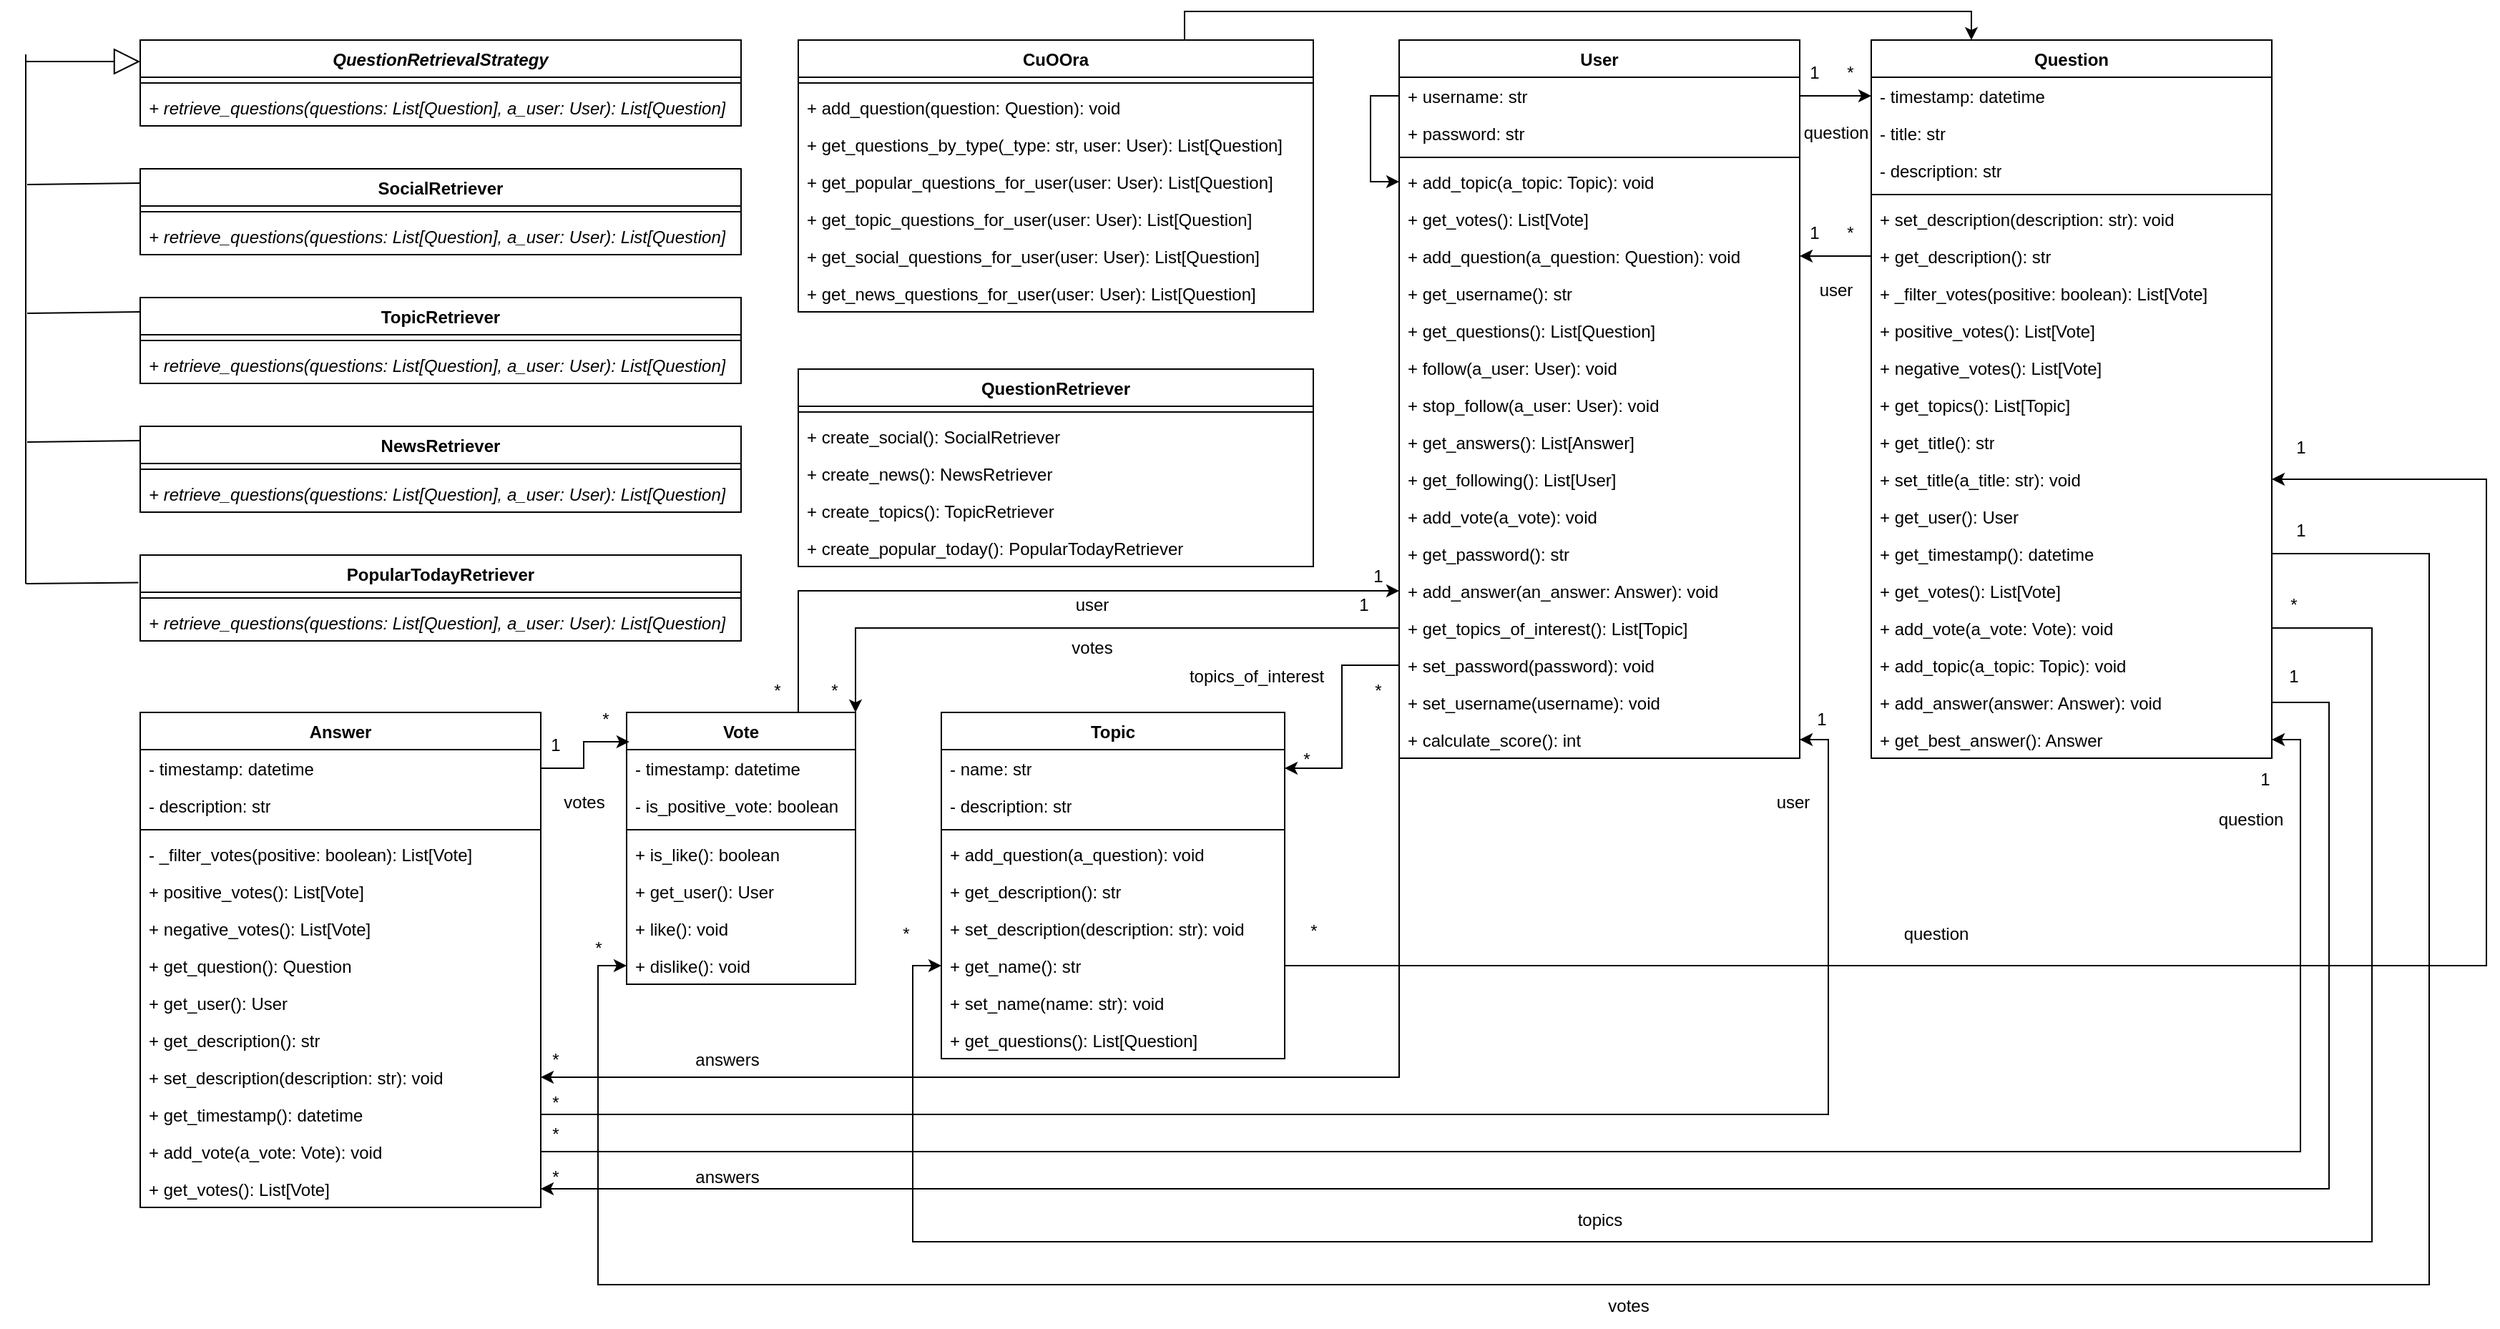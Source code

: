 <mxfile version="26.1.3">
  <diagram id="C5RBs43oDa-KdzZeNtuy" name="Page-1">
    <mxGraphModel dx="1463" dy="606" grid="1" gridSize="10" guides="1" tooltips="1" connect="1" arrows="1" fold="1" page="1" pageScale="1" pageWidth="827" pageHeight="1169" math="0" shadow="0">
      <root>
        <mxCell id="WIyWlLk6GJQsqaUBKTNV-0" />
        <mxCell id="WIyWlLk6GJQsqaUBKTNV-1" parent="WIyWlLk6GJQsqaUBKTNV-0" />
        <mxCell id="xFbKde7VfyN_ojjTYTvC-128" style="edgeStyle=orthogonalEdgeStyle;rounded=0;orthogonalLoop=1;jettySize=auto;html=1;exitX=0.75;exitY=0;exitDx=0;exitDy=0;entryX=0.25;entryY=0;entryDx=0;entryDy=0;" parent="WIyWlLk6GJQsqaUBKTNV-1" source="xFbKde7VfyN_ojjTYTvC-0" target="xFbKde7VfyN_ojjTYTvC-89" edge="1">
          <mxGeometry relative="1" as="geometry" />
        </mxCell>
        <mxCell id="xFbKde7VfyN_ojjTYTvC-0" value="CuOOra" style="swimlane;fontStyle=1;align=center;verticalAlign=top;childLayout=stackLayout;horizontal=1;startSize=26;horizontalStack=0;resizeParent=1;resizeParentMax=0;resizeLast=0;collapsible=1;marginBottom=0;whiteSpace=wrap;html=1;" parent="WIyWlLk6GJQsqaUBKTNV-1" vertex="1">
          <mxGeometry x="580" y="240" width="360" height="190" as="geometry" />
        </mxCell>
        <mxCell id="xFbKde7VfyN_ojjTYTvC-2" value="" style="line;strokeWidth=1;fillColor=none;align=left;verticalAlign=middle;spacingTop=-1;spacingLeft=3;spacingRight=3;rotatable=0;labelPosition=right;points=[];portConstraint=eastwest;strokeColor=inherit;" parent="xFbKde7VfyN_ojjTYTvC-0" vertex="1">
          <mxGeometry y="26" width="360" height="8" as="geometry" />
        </mxCell>
        <mxCell id="xFbKde7VfyN_ojjTYTvC-3" value="+ add_question(question: Question): void" style="text;strokeColor=none;fillColor=none;align=left;verticalAlign=top;spacingLeft=4;spacingRight=4;overflow=hidden;rotatable=0;points=[[0,0.5],[1,0.5]];portConstraint=eastwest;whiteSpace=wrap;html=1;" parent="xFbKde7VfyN_ojjTYTvC-0" vertex="1">
          <mxGeometry y="34" width="360" height="26" as="geometry" />
        </mxCell>
        <mxCell id="xFbKde7VfyN_ojjTYTvC-6" value="+ get_questions_by_type(_type: str, user: User): List[Question]&lt;span style=&quot;color: rgba(0, 0, 0, 0); font-family: monospace; font-size: 0px; text-wrap-mode: nowrap;&quot;&gt;%dd3CmxGraphModel%3E%3Croot%3E%3CmxCell%20id%3D%220%22%2F%3E%3CmxCell%20id%3D%221%22%20parent%3D%220%22%2F%3E%3CmxCell%20id%3D%222%22%20value%3D%22%2B%20add_question(question)%3A%20void%22%20style%3D%22text%3BstrokeColor%3Dnone%3BfillColor%3Dnone%3Balign%3Dleft%3BverticalAlign%3Dtop%3BspacingLeft%3D4%3BspacingRight%3D4%3Boverflow%3Dhidden%3Brotatable%3D0%3Bpoints%3D%5B%5B0%2C0.5%5D%2C%5B1%2C0.5%5D%5D%3BportConstraint%3Deastwest%3BwhiteSpace%3Dwrap%3Bhtml%3D1%3B%22%20vertex%3D%221%22%20parent%3D%221%22%3E%3CmxGeometry%20x%3D%22480%22%20y%3D%22744%22%20width%3D%22190%22%20height%3D%2226%22%20as%3D%22geometry%22%2F%3E%3C%2FmxCell%3E%3C%2Froot%3E%3C%2FmxGraphModel%3E&lt;/span&gt;" style="text;strokeColor=none;fillColor=none;align=left;verticalAlign=top;spacingLeft=4;spacingRight=4;overflow=hidden;rotatable=0;points=[[0,0.5],[1,0.5]];portConstraint=eastwest;whiteSpace=wrap;html=1;" parent="xFbKde7VfyN_ojjTYTvC-0" vertex="1">
          <mxGeometry y="60" width="360" height="26" as="geometry" />
        </mxCell>
        <mxCell id="xFbKde7VfyN_ojjTYTvC-14" value="+&amp;nbsp;get_popular_questions_for_user(user: User): List[Question]" style="text;strokeColor=none;fillColor=none;align=left;verticalAlign=top;spacingLeft=4;spacingRight=4;overflow=hidden;rotatable=0;points=[[0,0.5],[1,0.5]];portConstraint=eastwest;whiteSpace=wrap;html=1;" parent="xFbKde7VfyN_ojjTYTvC-0" vertex="1">
          <mxGeometry y="86" width="360" height="26" as="geometry" />
        </mxCell>
        <mxCell id="xFbKde7VfyN_ojjTYTvC-13" value="+&amp;nbsp;get_topic_questions_for_user(user: User): List[Question]" style="text;strokeColor=none;fillColor=none;align=left;verticalAlign=top;spacingLeft=4;spacingRight=4;overflow=hidden;rotatable=0;points=[[0,0.5],[1,0.5]];portConstraint=eastwest;whiteSpace=wrap;html=1;" parent="xFbKde7VfyN_ojjTYTvC-0" vertex="1">
          <mxGeometry y="112" width="360" height="26" as="geometry" />
        </mxCell>
        <mxCell id="xFbKde7VfyN_ojjTYTvC-15" value="+&amp;nbsp;get_social_questions_for_user(user: User): List[Question]" style="text;strokeColor=none;fillColor=none;align=left;verticalAlign=top;spacingLeft=4;spacingRight=4;overflow=hidden;rotatable=0;points=[[0,0.5],[1,0.5]];portConstraint=eastwest;whiteSpace=wrap;html=1;" parent="xFbKde7VfyN_ojjTYTvC-0" vertex="1">
          <mxGeometry y="138" width="360" height="26" as="geometry" />
        </mxCell>
        <mxCell id="xFbKde7VfyN_ojjTYTvC-16" value="+&amp;nbsp;get_news_questions_for_user(user: User): List[Question]" style="text;strokeColor=none;fillColor=none;align=left;verticalAlign=top;spacingLeft=4;spacingRight=4;overflow=hidden;rotatable=0;points=[[0,0.5],[1,0.5]];portConstraint=eastwest;whiteSpace=wrap;html=1;" parent="xFbKde7VfyN_ojjTYTvC-0" vertex="1">
          <mxGeometry y="164" width="360" height="26" as="geometry" />
        </mxCell>
        <mxCell id="xFbKde7VfyN_ojjTYTvC-7" value="&lt;i&gt;QuestionRetrievalStrategy&lt;/i&gt;" style="swimlane;fontStyle=1;align=center;verticalAlign=top;childLayout=stackLayout;horizontal=1;startSize=26;horizontalStack=0;resizeParent=1;resizeParentMax=0;resizeLast=0;collapsible=1;marginBottom=0;whiteSpace=wrap;html=1;" parent="WIyWlLk6GJQsqaUBKTNV-1" vertex="1">
          <mxGeometry x="120" y="240" width="420" height="60" as="geometry" />
        </mxCell>
        <mxCell id="xFbKde7VfyN_ojjTYTvC-9" value="" style="line;strokeWidth=1;fillColor=none;align=left;verticalAlign=middle;spacingTop=-1;spacingLeft=3;spacingRight=3;rotatable=0;labelPosition=right;points=[];portConstraint=eastwest;strokeColor=inherit;" parent="xFbKde7VfyN_ojjTYTvC-7" vertex="1">
          <mxGeometry y="26" width="420" height="8" as="geometry" />
        </mxCell>
        <mxCell id="xFbKde7VfyN_ojjTYTvC-10" value="&lt;i&gt;+&amp;nbsp;retrieve_questions(questions: List[Question], a_user: User): List[Question]&lt;/i&gt;" style="text;strokeColor=none;fillColor=none;align=left;verticalAlign=top;spacingLeft=4;spacingRight=4;overflow=hidden;rotatable=0;points=[[0,0.5],[1,0.5]];portConstraint=eastwest;whiteSpace=wrap;html=1;" parent="xFbKde7VfyN_ojjTYTvC-7" vertex="1">
          <mxGeometry y="34" width="420" height="26" as="geometry" />
        </mxCell>
        <mxCell id="xFbKde7VfyN_ojjTYTvC-18" value="SocialRetriever" style="swimlane;fontStyle=1;align=center;verticalAlign=top;childLayout=stackLayout;horizontal=1;startSize=26;horizontalStack=0;resizeParent=1;resizeParentMax=0;resizeLast=0;collapsible=1;marginBottom=0;whiteSpace=wrap;html=1;" parent="WIyWlLk6GJQsqaUBKTNV-1" vertex="1">
          <mxGeometry x="120" y="330" width="420" height="60" as="geometry" />
        </mxCell>
        <mxCell id="xFbKde7VfyN_ojjTYTvC-20" value="" style="line;strokeWidth=1;fillColor=none;align=left;verticalAlign=middle;spacingTop=-1;spacingLeft=3;spacingRight=3;rotatable=0;labelPosition=right;points=[];portConstraint=eastwest;strokeColor=inherit;" parent="xFbKde7VfyN_ojjTYTvC-18" vertex="1">
          <mxGeometry y="26" width="420" height="8" as="geometry" />
        </mxCell>
        <mxCell id="xFbKde7VfyN_ojjTYTvC-21" value="&lt;i&gt;+&amp;nbsp;retrieve_questions(questions: List[Question], a_user: User): List[Question]&lt;/i&gt;" style="text;strokeColor=none;fillColor=none;align=left;verticalAlign=top;spacingLeft=4;spacingRight=4;overflow=hidden;rotatable=0;points=[[0,0.5],[1,0.5]];portConstraint=eastwest;whiteSpace=wrap;html=1;" parent="xFbKde7VfyN_ojjTYTvC-18" vertex="1">
          <mxGeometry y="34" width="420" height="26" as="geometry" />
        </mxCell>
        <mxCell id="xFbKde7VfyN_ojjTYTvC-22" value="TopicRetriever" style="swimlane;fontStyle=1;align=center;verticalAlign=top;childLayout=stackLayout;horizontal=1;startSize=26;horizontalStack=0;resizeParent=1;resizeParentMax=0;resizeLast=0;collapsible=1;marginBottom=0;whiteSpace=wrap;html=1;" parent="WIyWlLk6GJQsqaUBKTNV-1" vertex="1">
          <mxGeometry x="120" y="420" width="420" height="60" as="geometry" />
        </mxCell>
        <mxCell id="xFbKde7VfyN_ojjTYTvC-24" value="" style="line;strokeWidth=1;fillColor=none;align=left;verticalAlign=middle;spacingTop=-1;spacingLeft=3;spacingRight=3;rotatable=0;labelPosition=right;points=[];portConstraint=eastwest;strokeColor=inherit;" parent="xFbKde7VfyN_ojjTYTvC-22" vertex="1">
          <mxGeometry y="26" width="420" height="8" as="geometry" />
        </mxCell>
        <mxCell id="xFbKde7VfyN_ojjTYTvC-25" value="&lt;i&gt;+&amp;nbsp;retrieve_questions(questions: List[Question], a_user: User): List[Question]&lt;/i&gt;" style="text;strokeColor=none;fillColor=none;align=left;verticalAlign=top;spacingLeft=4;spacingRight=4;overflow=hidden;rotatable=0;points=[[0,0.5],[1,0.5]];portConstraint=eastwest;whiteSpace=wrap;html=1;" parent="xFbKde7VfyN_ojjTYTvC-22" vertex="1">
          <mxGeometry y="34" width="420" height="26" as="geometry" />
        </mxCell>
        <mxCell id="xFbKde7VfyN_ojjTYTvC-26" value="NewsRetriever" style="swimlane;fontStyle=1;align=center;verticalAlign=top;childLayout=stackLayout;horizontal=1;startSize=26;horizontalStack=0;resizeParent=1;resizeParentMax=0;resizeLast=0;collapsible=1;marginBottom=0;whiteSpace=wrap;html=1;" parent="WIyWlLk6GJQsqaUBKTNV-1" vertex="1">
          <mxGeometry x="120" y="510" width="420" height="60" as="geometry" />
        </mxCell>
        <mxCell id="xFbKde7VfyN_ojjTYTvC-28" value="" style="line;strokeWidth=1;fillColor=none;align=left;verticalAlign=middle;spacingTop=-1;spacingLeft=3;spacingRight=3;rotatable=0;labelPosition=right;points=[];portConstraint=eastwest;strokeColor=inherit;" parent="xFbKde7VfyN_ojjTYTvC-26" vertex="1">
          <mxGeometry y="26" width="420" height="8" as="geometry" />
        </mxCell>
        <mxCell id="xFbKde7VfyN_ojjTYTvC-29" value="&lt;i&gt;+&amp;nbsp;retrieve_questions(questions: List[Question], a_user: User): List[Question]&lt;/i&gt;" style="text;strokeColor=none;fillColor=none;align=left;verticalAlign=top;spacingLeft=4;spacingRight=4;overflow=hidden;rotatable=0;points=[[0,0.5],[1,0.5]];portConstraint=eastwest;whiteSpace=wrap;html=1;" parent="xFbKde7VfyN_ojjTYTvC-26" vertex="1">
          <mxGeometry y="34" width="420" height="26" as="geometry" />
        </mxCell>
        <mxCell id="xFbKde7VfyN_ojjTYTvC-30" value="PopularTodayRetriever" style="swimlane;fontStyle=1;align=center;verticalAlign=top;childLayout=stackLayout;horizontal=1;startSize=26;horizontalStack=0;resizeParent=1;resizeParentMax=0;resizeLast=0;collapsible=1;marginBottom=0;whiteSpace=wrap;html=1;" parent="WIyWlLk6GJQsqaUBKTNV-1" vertex="1">
          <mxGeometry x="120" y="600" width="420" height="60" as="geometry" />
        </mxCell>
        <mxCell id="xFbKde7VfyN_ojjTYTvC-31" value="" style="line;strokeWidth=1;fillColor=none;align=left;verticalAlign=middle;spacingTop=-1;spacingLeft=3;spacingRight=3;rotatable=0;labelPosition=right;points=[];portConstraint=eastwest;strokeColor=inherit;" parent="xFbKde7VfyN_ojjTYTvC-30" vertex="1">
          <mxGeometry y="26" width="420" height="8" as="geometry" />
        </mxCell>
        <mxCell id="xFbKde7VfyN_ojjTYTvC-32" value="&lt;i&gt;+&amp;nbsp;retrieve_questions(questions: List[Question], a_user: User): List[Question]&lt;/i&gt;" style="text;strokeColor=none;fillColor=none;align=left;verticalAlign=top;spacingLeft=4;spacingRight=4;overflow=hidden;rotatable=0;points=[[0,0.5],[1,0.5]];portConstraint=eastwest;whiteSpace=wrap;html=1;" parent="xFbKde7VfyN_ojjTYTvC-30" vertex="1">
          <mxGeometry y="34" width="420" height="26" as="geometry" />
        </mxCell>
        <mxCell id="xFbKde7VfyN_ojjTYTvC-33" value="QuestionRetriever" style="swimlane;fontStyle=1;align=center;verticalAlign=top;childLayout=stackLayout;horizontal=1;startSize=26;horizontalStack=0;resizeParent=1;resizeParentMax=0;resizeLast=0;collapsible=1;marginBottom=0;whiteSpace=wrap;html=1;" parent="WIyWlLk6GJQsqaUBKTNV-1" vertex="1">
          <mxGeometry x="580" y="470" width="360" height="138" as="geometry" />
        </mxCell>
        <mxCell id="xFbKde7VfyN_ojjTYTvC-35" value="" style="line;strokeWidth=1;fillColor=none;align=left;verticalAlign=middle;spacingTop=-1;spacingLeft=3;spacingRight=3;rotatable=0;labelPosition=right;points=[];portConstraint=eastwest;strokeColor=inherit;" parent="xFbKde7VfyN_ojjTYTvC-33" vertex="1">
          <mxGeometry y="26" width="360" height="8" as="geometry" />
        </mxCell>
        <mxCell id="xFbKde7VfyN_ojjTYTvC-36" value="+ create_social(): SocialRetriever" style="text;strokeColor=none;fillColor=none;align=left;verticalAlign=top;spacingLeft=4;spacingRight=4;overflow=hidden;rotatable=0;points=[[0,0.5],[1,0.5]];portConstraint=eastwest;whiteSpace=wrap;html=1;" parent="xFbKde7VfyN_ojjTYTvC-33" vertex="1">
          <mxGeometry y="34" width="360" height="26" as="geometry" />
        </mxCell>
        <mxCell id="xFbKde7VfyN_ojjTYTvC-37" value="+ create_news(): NewsRetriever" style="text;strokeColor=none;fillColor=none;align=left;verticalAlign=top;spacingLeft=4;spacingRight=4;overflow=hidden;rotatable=0;points=[[0,0.5],[1,0.5]];portConstraint=eastwest;whiteSpace=wrap;html=1;" parent="xFbKde7VfyN_ojjTYTvC-33" vertex="1">
          <mxGeometry y="60" width="360" height="26" as="geometry" />
        </mxCell>
        <mxCell id="xFbKde7VfyN_ojjTYTvC-38" value="+ create_topics(): TopicRetriever" style="text;strokeColor=none;fillColor=none;align=left;verticalAlign=top;spacingLeft=4;spacingRight=4;overflow=hidden;rotatable=0;points=[[0,0.5],[1,0.5]];portConstraint=eastwest;whiteSpace=wrap;html=1;" parent="xFbKde7VfyN_ojjTYTvC-33" vertex="1">
          <mxGeometry y="86" width="360" height="26" as="geometry" />
        </mxCell>
        <mxCell id="xFbKde7VfyN_ojjTYTvC-39" value="+ create_popular_today(): PopularTodayRetriever" style="text;strokeColor=none;fillColor=none;align=left;verticalAlign=top;spacingLeft=4;spacingRight=4;overflow=hidden;rotatable=0;points=[[0,0.5],[1,0.5]];portConstraint=eastwest;whiteSpace=wrap;html=1;" parent="xFbKde7VfyN_ojjTYTvC-33" vertex="1">
          <mxGeometry y="112" width="360" height="26" as="geometry" />
        </mxCell>
        <mxCell id="xFbKde7VfyN_ojjTYTvC-40" value="Answer" style="swimlane;fontStyle=1;align=center;verticalAlign=top;childLayout=stackLayout;horizontal=1;startSize=26;horizontalStack=0;resizeParent=1;resizeParentMax=0;resizeLast=0;collapsible=1;marginBottom=0;whiteSpace=wrap;html=1;" parent="WIyWlLk6GJQsqaUBKTNV-1" vertex="1">
          <mxGeometry x="120" y="710" width="280" height="346" as="geometry" />
        </mxCell>
        <mxCell id="xFbKde7VfyN_ojjTYTvC-41" value="- timestamp: datetime" style="text;strokeColor=none;fillColor=none;align=left;verticalAlign=top;spacingLeft=4;spacingRight=4;overflow=hidden;rotatable=0;points=[[0,0.5],[1,0.5]];portConstraint=eastwest;whiteSpace=wrap;html=1;" parent="xFbKde7VfyN_ojjTYTvC-40" vertex="1">
          <mxGeometry y="26" width="280" height="26" as="geometry" />
        </mxCell>
        <mxCell id="xFbKde7VfyN_ojjTYTvC-44" value="- description: str" style="text;strokeColor=none;fillColor=none;align=left;verticalAlign=top;spacingLeft=4;spacingRight=4;overflow=hidden;rotatable=0;points=[[0,0.5],[1,0.5]];portConstraint=eastwest;whiteSpace=wrap;html=1;" parent="xFbKde7VfyN_ojjTYTvC-40" vertex="1">
          <mxGeometry y="52" width="280" height="26" as="geometry" />
        </mxCell>
        <mxCell id="xFbKde7VfyN_ojjTYTvC-42" value="" style="line;strokeWidth=1;fillColor=none;align=left;verticalAlign=middle;spacingTop=-1;spacingLeft=3;spacingRight=3;rotatable=0;labelPosition=right;points=[];portConstraint=eastwest;strokeColor=inherit;" parent="xFbKde7VfyN_ojjTYTvC-40" vertex="1">
          <mxGeometry y="78" width="280" height="8" as="geometry" />
        </mxCell>
        <mxCell id="xFbKde7VfyN_ojjTYTvC-43" value="- _filter_votes(positive: boolean): List[Vote]" style="text;strokeColor=none;fillColor=none;align=left;verticalAlign=top;spacingLeft=4;spacingRight=4;overflow=hidden;rotatable=0;points=[[0,0.5],[1,0.5]];portConstraint=eastwest;whiteSpace=wrap;html=1;" parent="xFbKde7VfyN_ojjTYTvC-40" vertex="1">
          <mxGeometry y="86" width="280" height="26" as="geometry" />
        </mxCell>
        <mxCell id="xFbKde7VfyN_ojjTYTvC-45" value="+&amp;nbsp;positive_votes(): List[Vote]" style="text;strokeColor=none;fillColor=none;align=left;verticalAlign=top;spacingLeft=4;spacingRight=4;overflow=hidden;rotatable=0;points=[[0,0.5],[1,0.5]];portConstraint=eastwest;whiteSpace=wrap;html=1;" parent="xFbKde7VfyN_ojjTYTvC-40" vertex="1">
          <mxGeometry y="112" width="280" height="26" as="geometry" />
        </mxCell>
        <mxCell id="xFbKde7VfyN_ojjTYTvC-46" value="+ negative_votes(): List[Vote]" style="text;strokeColor=none;fillColor=none;align=left;verticalAlign=top;spacingLeft=4;spacingRight=4;overflow=hidden;rotatable=0;points=[[0,0.5],[1,0.5]];portConstraint=eastwest;whiteSpace=wrap;html=1;" parent="xFbKde7VfyN_ojjTYTvC-40" vertex="1">
          <mxGeometry y="138" width="280" height="26" as="geometry" />
        </mxCell>
        <mxCell id="xFbKde7VfyN_ojjTYTvC-47" value="+ get_question(): Question" style="text;strokeColor=none;fillColor=none;align=left;verticalAlign=top;spacingLeft=4;spacingRight=4;overflow=hidden;rotatable=0;points=[[0,0.5],[1,0.5]];portConstraint=eastwest;whiteSpace=wrap;html=1;" parent="xFbKde7VfyN_ojjTYTvC-40" vertex="1">
          <mxGeometry y="164" width="280" height="26" as="geometry" />
        </mxCell>
        <mxCell id="xFbKde7VfyN_ojjTYTvC-48" value="+ get_user(): User" style="text;strokeColor=none;fillColor=none;align=left;verticalAlign=top;spacingLeft=4;spacingRight=4;overflow=hidden;rotatable=0;points=[[0,0.5],[1,0.5]];portConstraint=eastwest;whiteSpace=wrap;html=1;" parent="xFbKde7VfyN_ojjTYTvC-40" vertex="1">
          <mxGeometry y="190" width="280" height="26" as="geometry" />
        </mxCell>
        <mxCell id="xFbKde7VfyN_ojjTYTvC-50" value="+ get_description(): str" style="text;strokeColor=none;fillColor=none;align=left;verticalAlign=top;spacingLeft=4;spacingRight=4;overflow=hidden;rotatable=0;points=[[0,0.5],[1,0.5]];portConstraint=eastwest;whiteSpace=wrap;html=1;" parent="xFbKde7VfyN_ojjTYTvC-40" vertex="1">
          <mxGeometry y="216" width="280" height="26" as="geometry" />
        </mxCell>
        <mxCell id="xFbKde7VfyN_ojjTYTvC-49" value="+ set_description(description: str): void" style="text;strokeColor=none;fillColor=none;align=left;verticalAlign=top;spacingLeft=4;spacingRight=4;overflow=hidden;rotatable=0;points=[[0,0.5],[1,0.5]];portConstraint=eastwest;whiteSpace=wrap;html=1;" parent="xFbKde7VfyN_ojjTYTvC-40" vertex="1">
          <mxGeometry y="242" width="280" height="26" as="geometry" />
        </mxCell>
        <mxCell id="xFbKde7VfyN_ojjTYTvC-51" value="+ get_timestamp(): datetime" style="text;strokeColor=none;fillColor=none;align=left;verticalAlign=top;spacingLeft=4;spacingRight=4;overflow=hidden;rotatable=0;points=[[0,0.5],[1,0.5]];portConstraint=eastwest;whiteSpace=wrap;html=1;" parent="xFbKde7VfyN_ojjTYTvC-40" vertex="1">
          <mxGeometry y="268" width="280" height="26" as="geometry" />
        </mxCell>
        <mxCell id="xFbKde7VfyN_ojjTYTvC-52" value="+ add_vote(a_vote: Vote): void" style="text;strokeColor=none;fillColor=none;align=left;verticalAlign=top;spacingLeft=4;spacingRight=4;overflow=hidden;rotatable=0;points=[[0,0.5],[1,0.5]];portConstraint=eastwest;whiteSpace=wrap;html=1;" parent="xFbKde7VfyN_ojjTYTvC-40" vertex="1">
          <mxGeometry y="294" width="280" height="26" as="geometry" />
        </mxCell>
        <mxCell id="xFbKde7VfyN_ojjTYTvC-53" value="+ get_votes(): List[Vote]" style="text;strokeColor=none;fillColor=none;align=left;verticalAlign=top;spacingLeft=4;spacingRight=4;overflow=hidden;rotatable=0;points=[[0,0.5],[1,0.5]];portConstraint=eastwest;whiteSpace=wrap;html=1;" parent="xFbKde7VfyN_ojjTYTvC-40" vertex="1">
          <mxGeometry y="320" width="280" height="26" as="geometry" />
        </mxCell>
        <mxCell id="xFbKde7VfyN_ojjTYTvC-54" value="User" style="swimlane;fontStyle=1;align=center;verticalAlign=top;childLayout=stackLayout;horizontal=1;startSize=26;horizontalStack=0;resizeParent=1;resizeParentMax=0;resizeLast=0;collapsible=1;marginBottom=0;whiteSpace=wrap;html=1;" parent="WIyWlLk6GJQsqaUBKTNV-1" vertex="1">
          <mxGeometry x="1000" y="240" width="280" height="502" as="geometry" />
        </mxCell>
        <mxCell id="xFbKde7VfyN_ojjTYTvC-133" style="edgeStyle=orthogonalEdgeStyle;rounded=0;orthogonalLoop=1;jettySize=auto;html=1;exitX=0;exitY=0.5;exitDx=0;exitDy=0;entryX=0;entryY=0.5;entryDx=0;entryDy=0;" parent="xFbKde7VfyN_ojjTYTvC-54" source="xFbKde7VfyN_ojjTYTvC-55" target="xFbKde7VfyN_ojjTYTvC-57" edge="1">
          <mxGeometry relative="1" as="geometry" />
        </mxCell>
        <mxCell id="xFbKde7VfyN_ojjTYTvC-55" value="+ username: str" style="text;strokeColor=none;fillColor=none;align=left;verticalAlign=top;spacingLeft=4;spacingRight=4;overflow=hidden;rotatable=0;points=[[0,0.5],[1,0.5]];portConstraint=eastwest;whiteSpace=wrap;html=1;" parent="xFbKde7VfyN_ojjTYTvC-54" vertex="1">
          <mxGeometry y="26" width="280" height="26" as="geometry" />
        </mxCell>
        <mxCell id="xFbKde7VfyN_ojjTYTvC-58" value="+ password: str" style="text;strokeColor=none;fillColor=none;align=left;verticalAlign=top;spacingLeft=4;spacingRight=4;overflow=hidden;rotatable=0;points=[[0,0.5],[1,0.5]];portConstraint=eastwest;whiteSpace=wrap;html=1;" parent="xFbKde7VfyN_ojjTYTvC-54" vertex="1">
          <mxGeometry y="52" width="280" height="26" as="geometry" />
        </mxCell>
        <mxCell id="xFbKde7VfyN_ojjTYTvC-56" value="" style="line;strokeWidth=1;fillColor=none;align=left;verticalAlign=middle;spacingTop=-1;spacingLeft=3;spacingRight=3;rotatable=0;labelPosition=right;points=[];portConstraint=eastwest;strokeColor=inherit;" parent="xFbKde7VfyN_ojjTYTvC-54" vertex="1">
          <mxGeometry y="78" width="280" height="8" as="geometry" />
        </mxCell>
        <mxCell id="xFbKde7VfyN_ojjTYTvC-57" value="+&amp;nbsp;add_topic(a_topic: Topic): void" style="text;strokeColor=none;fillColor=none;align=left;verticalAlign=top;spacingLeft=4;spacingRight=4;overflow=hidden;rotatable=0;points=[[0,0.5],[1,0.5]];portConstraint=eastwest;whiteSpace=wrap;html=1;" parent="xFbKde7VfyN_ojjTYTvC-54" vertex="1">
          <mxGeometry y="86" width="280" height="26" as="geometry" />
        </mxCell>
        <mxCell id="xFbKde7VfyN_ojjTYTvC-60" value="+&amp;nbsp;get_votes(): List[Vote]" style="text;strokeColor=none;fillColor=none;align=left;verticalAlign=top;spacingLeft=4;spacingRight=4;overflow=hidden;rotatable=0;points=[[0,0.5],[1,0.5]];portConstraint=eastwest;whiteSpace=wrap;html=1;" parent="xFbKde7VfyN_ojjTYTvC-54" vertex="1">
          <mxGeometry y="112" width="280" height="26" as="geometry" />
        </mxCell>
        <mxCell id="xFbKde7VfyN_ojjTYTvC-63" value="+&amp;nbsp;add_question(a_question: Question): void" style="text;strokeColor=none;fillColor=none;align=left;verticalAlign=top;spacingLeft=4;spacingRight=4;overflow=hidden;rotatable=0;points=[[0,0.5],[1,0.5]];portConstraint=eastwest;whiteSpace=wrap;html=1;" parent="xFbKde7VfyN_ojjTYTvC-54" vertex="1">
          <mxGeometry y="138" width="280" height="26" as="geometry" />
        </mxCell>
        <mxCell id="xFbKde7VfyN_ojjTYTvC-64" value="+&amp;nbsp;get_username(): str" style="text;strokeColor=none;fillColor=none;align=left;verticalAlign=top;spacingLeft=4;spacingRight=4;overflow=hidden;rotatable=0;points=[[0,0.5],[1,0.5]];portConstraint=eastwest;whiteSpace=wrap;html=1;" parent="xFbKde7VfyN_ojjTYTvC-54" vertex="1">
          <mxGeometry y="164" width="280" height="26" as="geometry" />
        </mxCell>
        <mxCell id="xFbKde7VfyN_ojjTYTvC-65" value="+&amp;nbsp;get_questions(): List[Question]" style="text;strokeColor=none;fillColor=none;align=left;verticalAlign=top;spacingLeft=4;spacingRight=4;overflow=hidden;rotatable=0;points=[[0,0.5],[1,0.5]];portConstraint=eastwest;whiteSpace=wrap;html=1;" parent="xFbKde7VfyN_ojjTYTvC-54" vertex="1">
          <mxGeometry y="190" width="280" height="26" as="geometry" />
        </mxCell>
        <mxCell id="xFbKde7VfyN_ojjTYTvC-66" value="+&amp;nbsp;follow(a_user: User): void" style="text;strokeColor=none;fillColor=none;align=left;verticalAlign=top;spacingLeft=4;spacingRight=4;overflow=hidden;rotatable=0;points=[[0,0.5],[1,0.5]];portConstraint=eastwest;whiteSpace=wrap;html=1;" parent="xFbKde7VfyN_ojjTYTvC-54" vertex="1">
          <mxGeometry y="216" width="280" height="26" as="geometry" />
        </mxCell>
        <mxCell id="xFbKde7VfyN_ojjTYTvC-67" value="+ stop_follow(a_user: User): void" style="text;strokeColor=none;fillColor=none;align=left;verticalAlign=top;spacingLeft=4;spacingRight=4;overflow=hidden;rotatable=0;points=[[0,0.5],[1,0.5]];portConstraint=eastwest;whiteSpace=wrap;html=1;" parent="xFbKde7VfyN_ojjTYTvC-54" vertex="1">
          <mxGeometry y="242" width="280" height="26" as="geometry" />
        </mxCell>
        <mxCell id="xFbKde7VfyN_ojjTYTvC-68" value="+ get_answers(): List[Answer]" style="text;strokeColor=none;fillColor=none;align=left;verticalAlign=top;spacingLeft=4;spacingRight=4;overflow=hidden;rotatable=0;points=[[0,0.5],[1,0.5]];portConstraint=eastwest;whiteSpace=wrap;html=1;" parent="xFbKde7VfyN_ojjTYTvC-54" vertex="1">
          <mxGeometry y="268" width="280" height="26" as="geometry" />
        </mxCell>
        <mxCell id="xFbKde7VfyN_ojjTYTvC-73" value="+&amp;nbsp;get_following(): List[User]" style="text;strokeColor=none;fillColor=none;align=left;verticalAlign=top;spacingLeft=4;spacingRight=4;overflow=hidden;rotatable=0;points=[[0,0.5],[1,0.5]];portConstraint=eastwest;whiteSpace=wrap;html=1;" parent="xFbKde7VfyN_ojjTYTvC-54" vertex="1">
          <mxGeometry y="294" width="280" height="26" as="geometry" />
        </mxCell>
        <mxCell id="xFbKde7VfyN_ojjTYTvC-74" value="+ add_vote(a_vote): void" style="text;strokeColor=none;fillColor=none;align=left;verticalAlign=top;spacingLeft=4;spacingRight=4;overflow=hidden;rotatable=0;points=[[0,0.5],[1,0.5]];portConstraint=eastwest;whiteSpace=wrap;html=1;" parent="xFbKde7VfyN_ojjTYTvC-54" vertex="1">
          <mxGeometry y="320" width="280" height="26" as="geometry" />
        </mxCell>
        <mxCell id="xFbKde7VfyN_ojjTYTvC-75" value="+ get_password(): str" style="text;strokeColor=none;fillColor=none;align=left;verticalAlign=top;spacingLeft=4;spacingRight=4;overflow=hidden;rotatable=0;points=[[0,0.5],[1,0.5]];portConstraint=eastwest;whiteSpace=wrap;html=1;" parent="xFbKde7VfyN_ojjTYTvC-54" vertex="1">
          <mxGeometry y="346" width="280" height="26" as="geometry" />
        </mxCell>
        <mxCell id="xFbKde7VfyN_ojjTYTvC-76" value="+&amp;nbsp;add_answer(an_answer: Answer): void" style="text;strokeColor=none;fillColor=none;align=left;verticalAlign=top;spacingLeft=4;spacingRight=4;overflow=hidden;rotatable=0;points=[[0,0.5],[1,0.5]];portConstraint=eastwest;whiteSpace=wrap;html=1;" parent="xFbKde7VfyN_ojjTYTvC-54" vertex="1">
          <mxGeometry y="372" width="280" height="26" as="geometry" />
        </mxCell>
        <mxCell id="xFbKde7VfyN_ojjTYTvC-77" value="+&amp;nbsp;get_topics_of_interest(): List[Topic]" style="text;strokeColor=none;fillColor=none;align=left;verticalAlign=top;spacingLeft=4;spacingRight=4;overflow=hidden;rotatable=0;points=[[0,0.5],[1,0.5]];portConstraint=eastwest;whiteSpace=wrap;html=1;" parent="xFbKde7VfyN_ojjTYTvC-54" vertex="1">
          <mxGeometry y="398" width="280" height="26" as="geometry" />
        </mxCell>
        <mxCell id="xFbKde7VfyN_ojjTYTvC-78" value="+&amp;nbsp;set_password(password): void" style="text;strokeColor=none;fillColor=none;align=left;verticalAlign=top;spacingLeft=4;spacingRight=4;overflow=hidden;rotatable=0;points=[[0,0.5],[1,0.5]];portConstraint=eastwest;whiteSpace=wrap;html=1;" parent="xFbKde7VfyN_ojjTYTvC-54" vertex="1">
          <mxGeometry y="424" width="280" height="26" as="geometry" />
        </mxCell>
        <mxCell id="xFbKde7VfyN_ojjTYTvC-79" value="+&amp;nbsp;set_username(username): void" style="text;strokeColor=none;fillColor=none;align=left;verticalAlign=top;spacingLeft=4;spacingRight=4;overflow=hidden;rotatable=0;points=[[0,0.5],[1,0.5]];portConstraint=eastwest;whiteSpace=wrap;html=1;" parent="xFbKde7VfyN_ojjTYTvC-54" vertex="1">
          <mxGeometry y="450" width="280" height="26" as="geometry" />
        </mxCell>
        <mxCell id="xFbKde7VfyN_ojjTYTvC-80" value="+&amp;nbsp;calculate_score(): int" style="text;strokeColor=none;fillColor=none;align=left;verticalAlign=top;spacingLeft=4;spacingRight=4;overflow=hidden;rotatable=0;points=[[0,0.5],[1,0.5]];portConstraint=eastwest;whiteSpace=wrap;html=1;" parent="xFbKde7VfyN_ojjTYTvC-54" vertex="1">
          <mxGeometry y="476" width="280" height="26" as="geometry" />
        </mxCell>
        <mxCell id="xFbKde7VfyN_ojjTYTvC-137" style="edgeStyle=orthogonalEdgeStyle;rounded=0;orthogonalLoop=1;jettySize=auto;html=1;exitX=0.75;exitY=0;exitDx=0;exitDy=0;entryX=0;entryY=0.5;entryDx=0;entryDy=0;" parent="WIyWlLk6GJQsqaUBKTNV-1" source="xFbKde7VfyN_ojjTYTvC-81" target="xFbKde7VfyN_ojjTYTvC-76" edge="1">
          <mxGeometry relative="1" as="geometry" />
        </mxCell>
        <mxCell id="xFbKde7VfyN_ojjTYTvC-81" value="Vote" style="swimlane;fontStyle=1;align=center;verticalAlign=top;childLayout=stackLayout;horizontal=1;startSize=26;horizontalStack=0;resizeParent=1;resizeParentMax=0;resizeLast=0;collapsible=1;marginBottom=0;whiteSpace=wrap;html=1;" parent="WIyWlLk6GJQsqaUBKTNV-1" vertex="1">
          <mxGeometry x="460" y="710" width="160" height="190" as="geometry" />
        </mxCell>
        <mxCell id="xFbKde7VfyN_ojjTYTvC-82" value="- timestamp: datetime" style="text;strokeColor=none;fillColor=none;align=left;verticalAlign=top;spacingLeft=4;spacingRight=4;overflow=hidden;rotatable=0;points=[[0,0.5],[1,0.5]];portConstraint=eastwest;whiteSpace=wrap;html=1;" parent="xFbKde7VfyN_ojjTYTvC-81" vertex="1">
          <mxGeometry y="26" width="160" height="26" as="geometry" />
        </mxCell>
        <mxCell id="xFbKde7VfyN_ojjTYTvC-85" value="- is_positive_vote: boolean" style="text;strokeColor=none;fillColor=none;align=left;verticalAlign=top;spacingLeft=4;spacingRight=4;overflow=hidden;rotatable=0;points=[[0,0.5],[1,0.5]];portConstraint=eastwest;whiteSpace=wrap;html=1;" parent="xFbKde7VfyN_ojjTYTvC-81" vertex="1">
          <mxGeometry y="52" width="160" height="26" as="geometry" />
        </mxCell>
        <mxCell id="xFbKde7VfyN_ojjTYTvC-83" value="" style="line;strokeWidth=1;fillColor=none;align=left;verticalAlign=middle;spacingTop=-1;spacingLeft=3;spacingRight=3;rotatable=0;labelPosition=right;points=[];portConstraint=eastwest;strokeColor=inherit;" parent="xFbKde7VfyN_ojjTYTvC-81" vertex="1">
          <mxGeometry y="78" width="160" height="8" as="geometry" />
        </mxCell>
        <mxCell id="xFbKde7VfyN_ojjTYTvC-84" value="+&amp;nbsp;is_like(): boolean" style="text;strokeColor=none;fillColor=none;align=left;verticalAlign=top;spacingLeft=4;spacingRight=4;overflow=hidden;rotatable=0;points=[[0,0.5],[1,0.5]];portConstraint=eastwest;whiteSpace=wrap;html=1;" parent="xFbKde7VfyN_ojjTYTvC-81" vertex="1">
          <mxGeometry y="86" width="160" height="26" as="geometry" />
        </mxCell>
        <mxCell id="xFbKde7VfyN_ojjTYTvC-86" value="+ get_user(): User" style="text;strokeColor=none;fillColor=none;align=left;verticalAlign=top;spacingLeft=4;spacingRight=4;overflow=hidden;rotatable=0;points=[[0,0.5],[1,0.5]];portConstraint=eastwest;whiteSpace=wrap;html=1;" parent="xFbKde7VfyN_ojjTYTvC-81" vertex="1">
          <mxGeometry y="112" width="160" height="26" as="geometry" />
        </mxCell>
        <mxCell id="xFbKde7VfyN_ojjTYTvC-87" value="+ like(): void" style="text;strokeColor=none;fillColor=none;align=left;verticalAlign=top;spacingLeft=4;spacingRight=4;overflow=hidden;rotatable=0;points=[[0,0.5],[1,0.5]];portConstraint=eastwest;whiteSpace=wrap;html=1;" parent="xFbKde7VfyN_ojjTYTvC-81" vertex="1">
          <mxGeometry y="138" width="160" height="26" as="geometry" />
        </mxCell>
        <mxCell id="xFbKde7VfyN_ojjTYTvC-88" value="+ dislike(): void" style="text;strokeColor=none;fillColor=none;align=left;verticalAlign=top;spacingLeft=4;spacingRight=4;overflow=hidden;rotatable=0;points=[[0,0.5],[1,0.5]];portConstraint=eastwest;whiteSpace=wrap;html=1;" parent="xFbKde7VfyN_ojjTYTvC-81" vertex="1">
          <mxGeometry y="164" width="160" height="26" as="geometry" />
        </mxCell>
        <mxCell id="xFbKde7VfyN_ojjTYTvC-89" value="Question" style="swimlane;fontStyle=1;align=center;verticalAlign=top;childLayout=stackLayout;horizontal=1;startSize=26;horizontalStack=0;resizeParent=1;resizeParentMax=0;resizeLast=0;collapsible=1;marginBottom=0;whiteSpace=wrap;html=1;" parent="WIyWlLk6GJQsqaUBKTNV-1" vertex="1">
          <mxGeometry x="1330" y="240" width="280" height="502" as="geometry" />
        </mxCell>
        <mxCell id="xFbKde7VfyN_ojjTYTvC-90" value="- timestamp: datetime" style="text;strokeColor=none;fillColor=none;align=left;verticalAlign=top;spacingLeft=4;spacingRight=4;overflow=hidden;rotatable=0;points=[[0,0.5],[1,0.5]];portConstraint=eastwest;whiteSpace=wrap;html=1;" parent="xFbKde7VfyN_ojjTYTvC-89" vertex="1">
          <mxGeometry y="26" width="280" height="26" as="geometry" />
        </mxCell>
        <mxCell id="xFbKde7VfyN_ojjTYTvC-93" value="- title: str" style="text;strokeColor=none;fillColor=none;align=left;verticalAlign=top;spacingLeft=4;spacingRight=4;overflow=hidden;rotatable=0;points=[[0,0.5],[1,0.5]];portConstraint=eastwest;whiteSpace=wrap;html=1;" parent="xFbKde7VfyN_ojjTYTvC-89" vertex="1">
          <mxGeometry y="52" width="280" height="26" as="geometry" />
        </mxCell>
        <mxCell id="xFbKde7VfyN_ojjTYTvC-94" value="- description: str" style="text;strokeColor=none;fillColor=none;align=left;verticalAlign=top;spacingLeft=4;spacingRight=4;overflow=hidden;rotatable=0;points=[[0,0.5],[1,0.5]];portConstraint=eastwest;whiteSpace=wrap;html=1;" parent="xFbKde7VfyN_ojjTYTvC-89" vertex="1">
          <mxGeometry y="78" width="280" height="26" as="geometry" />
        </mxCell>
        <mxCell id="xFbKde7VfyN_ojjTYTvC-91" value="" style="line;strokeWidth=1;fillColor=none;align=left;verticalAlign=middle;spacingTop=-1;spacingLeft=3;spacingRight=3;rotatable=0;labelPosition=right;points=[];portConstraint=eastwest;strokeColor=inherit;" parent="xFbKde7VfyN_ojjTYTvC-89" vertex="1">
          <mxGeometry y="104" width="280" height="8" as="geometry" />
        </mxCell>
        <mxCell id="xFbKde7VfyN_ojjTYTvC-92" value="+&amp;nbsp;set_description(description: str): void" style="text;strokeColor=none;fillColor=none;align=left;verticalAlign=top;spacingLeft=4;spacingRight=4;overflow=hidden;rotatable=0;points=[[0,0.5],[1,0.5]];portConstraint=eastwest;whiteSpace=wrap;html=1;" parent="xFbKde7VfyN_ojjTYTvC-89" vertex="1">
          <mxGeometry y="112" width="280" height="26" as="geometry" />
        </mxCell>
        <mxCell id="xFbKde7VfyN_ojjTYTvC-95" value="+&amp;nbsp;get_description(): str" style="text;strokeColor=none;fillColor=none;align=left;verticalAlign=top;spacingLeft=4;spacingRight=4;overflow=hidden;rotatable=0;points=[[0,0.5],[1,0.5]];portConstraint=eastwest;whiteSpace=wrap;html=1;" parent="xFbKde7VfyN_ojjTYTvC-89" vertex="1">
          <mxGeometry y="138" width="280" height="26" as="geometry" />
        </mxCell>
        <mxCell id="xFbKde7VfyN_ojjTYTvC-96" value="+&amp;nbsp;_filter_votes(positive: boolean): List[Vote]" style="text;strokeColor=none;fillColor=none;align=left;verticalAlign=top;spacingLeft=4;spacingRight=4;overflow=hidden;rotatable=0;points=[[0,0.5],[1,0.5]];portConstraint=eastwest;whiteSpace=wrap;html=1;" parent="xFbKde7VfyN_ojjTYTvC-89" vertex="1">
          <mxGeometry y="164" width="280" height="26" as="geometry" />
        </mxCell>
        <mxCell id="xFbKde7VfyN_ojjTYTvC-97" value="+&amp;nbsp;positive_votes(): List[Vote]" style="text;strokeColor=none;fillColor=none;align=left;verticalAlign=top;spacingLeft=4;spacingRight=4;overflow=hidden;rotatable=0;points=[[0,0.5],[1,0.5]];portConstraint=eastwest;whiteSpace=wrap;html=1;" parent="xFbKde7VfyN_ojjTYTvC-89" vertex="1">
          <mxGeometry y="190" width="280" height="26" as="geometry" />
        </mxCell>
        <mxCell id="xFbKde7VfyN_ojjTYTvC-98" value="+ negative_votes(): List[Vote]" style="text;strokeColor=none;fillColor=none;align=left;verticalAlign=top;spacingLeft=4;spacingRight=4;overflow=hidden;rotatable=0;points=[[0,0.5],[1,0.5]];portConstraint=eastwest;whiteSpace=wrap;html=1;" parent="xFbKde7VfyN_ojjTYTvC-89" vertex="1">
          <mxGeometry y="216" width="280" height="26" as="geometry" />
        </mxCell>
        <mxCell id="xFbKde7VfyN_ojjTYTvC-100" value="+&amp;nbsp;get_topics(): List[Topic]" style="text;strokeColor=none;fillColor=none;align=left;verticalAlign=top;spacingLeft=4;spacingRight=4;overflow=hidden;rotatable=0;points=[[0,0.5],[1,0.5]];portConstraint=eastwest;whiteSpace=wrap;html=1;" parent="xFbKde7VfyN_ojjTYTvC-89" vertex="1">
          <mxGeometry y="242" width="280" height="26" as="geometry" />
        </mxCell>
        <mxCell id="xFbKde7VfyN_ojjTYTvC-99" value="+ get_title(): str" style="text;strokeColor=none;fillColor=none;align=left;verticalAlign=top;spacingLeft=4;spacingRight=4;overflow=hidden;rotatable=0;points=[[0,0.5],[1,0.5]];portConstraint=eastwest;whiteSpace=wrap;html=1;" parent="xFbKde7VfyN_ojjTYTvC-89" vertex="1">
          <mxGeometry y="268" width="280" height="26" as="geometry" />
        </mxCell>
        <mxCell id="xFbKde7VfyN_ojjTYTvC-102" value="+&amp;nbsp;set_title(a_title: str): void" style="text;strokeColor=none;fillColor=none;align=left;verticalAlign=top;spacingLeft=4;spacingRight=4;overflow=hidden;rotatable=0;points=[[0,0.5],[1,0.5]];portConstraint=eastwest;whiteSpace=wrap;html=1;" parent="xFbKde7VfyN_ojjTYTvC-89" vertex="1">
          <mxGeometry y="294" width="280" height="26" as="geometry" />
        </mxCell>
        <mxCell id="xFbKde7VfyN_ojjTYTvC-101" value="+ get_user(): User" style="text;strokeColor=none;fillColor=none;align=left;verticalAlign=top;spacingLeft=4;spacingRight=4;overflow=hidden;rotatable=0;points=[[0,0.5],[1,0.5]];portConstraint=eastwest;whiteSpace=wrap;html=1;" parent="xFbKde7VfyN_ojjTYTvC-89" vertex="1">
          <mxGeometry y="320" width="280" height="26" as="geometry" />
        </mxCell>
        <mxCell id="xFbKde7VfyN_ojjTYTvC-103" value="+&amp;nbsp;get_timestamp(): datetime" style="text;strokeColor=none;fillColor=none;align=left;verticalAlign=top;spacingLeft=4;spacingRight=4;overflow=hidden;rotatable=0;points=[[0,0.5],[1,0.5]];portConstraint=eastwest;whiteSpace=wrap;html=1;" parent="xFbKde7VfyN_ojjTYTvC-89" vertex="1">
          <mxGeometry y="346" width="280" height="26" as="geometry" />
        </mxCell>
        <mxCell id="xFbKde7VfyN_ojjTYTvC-108" value="+&amp;nbsp;get_votes(): List[Vote]" style="text;strokeColor=none;fillColor=none;align=left;verticalAlign=top;spacingLeft=4;spacingRight=4;overflow=hidden;rotatable=0;points=[[0,0.5],[1,0.5]];portConstraint=eastwest;whiteSpace=wrap;html=1;" parent="xFbKde7VfyN_ojjTYTvC-89" vertex="1">
          <mxGeometry y="372" width="280" height="26" as="geometry" />
        </mxCell>
        <mxCell id="xFbKde7VfyN_ojjTYTvC-107" value="+ add_vote(a_vote: Vote): void" style="text;strokeColor=none;fillColor=none;align=left;verticalAlign=top;spacingLeft=4;spacingRight=4;overflow=hidden;rotatable=0;points=[[0,0.5],[1,0.5]];portConstraint=eastwest;whiteSpace=wrap;html=1;" parent="xFbKde7VfyN_ojjTYTvC-89" vertex="1">
          <mxGeometry y="398" width="280" height="26" as="geometry" />
        </mxCell>
        <mxCell id="xFbKde7VfyN_ojjTYTvC-106" value="+ add_topic(a_topic: Topic): void" style="text;strokeColor=none;fillColor=none;align=left;verticalAlign=top;spacingLeft=4;spacingRight=4;overflow=hidden;rotatable=0;points=[[0,0.5],[1,0.5]];portConstraint=eastwest;whiteSpace=wrap;html=1;" parent="xFbKde7VfyN_ojjTYTvC-89" vertex="1">
          <mxGeometry y="424" width="280" height="26" as="geometry" />
        </mxCell>
        <mxCell id="xFbKde7VfyN_ojjTYTvC-105" value="+ add_answer(answer: Answer): void" style="text;strokeColor=none;fillColor=none;align=left;verticalAlign=top;spacingLeft=4;spacingRight=4;overflow=hidden;rotatable=0;points=[[0,0.5],[1,0.5]];portConstraint=eastwest;whiteSpace=wrap;html=1;" parent="xFbKde7VfyN_ojjTYTvC-89" vertex="1">
          <mxGeometry y="450" width="280" height="26" as="geometry" />
        </mxCell>
        <mxCell id="xFbKde7VfyN_ojjTYTvC-104" value="+ get_best_answer(): Answer" style="text;strokeColor=none;fillColor=none;align=left;verticalAlign=top;spacingLeft=4;spacingRight=4;overflow=hidden;rotatable=0;points=[[0,0.5],[1,0.5]];portConstraint=eastwest;whiteSpace=wrap;html=1;" parent="xFbKde7VfyN_ojjTYTvC-89" vertex="1">
          <mxGeometry y="476" width="280" height="26" as="geometry" />
        </mxCell>
        <mxCell id="xFbKde7VfyN_ojjTYTvC-110" value="Topic" style="swimlane;fontStyle=1;align=center;verticalAlign=top;childLayout=stackLayout;horizontal=1;startSize=26;horizontalStack=0;resizeParent=1;resizeParentMax=0;resizeLast=0;collapsible=1;marginBottom=0;whiteSpace=wrap;html=1;" parent="WIyWlLk6GJQsqaUBKTNV-1" vertex="1">
          <mxGeometry x="680" y="710" width="240" height="242" as="geometry" />
        </mxCell>
        <mxCell id="xFbKde7VfyN_ojjTYTvC-111" value="- name: str" style="text;strokeColor=none;fillColor=none;align=left;verticalAlign=top;spacingLeft=4;spacingRight=4;overflow=hidden;rotatable=0;points=[[0,0.5],[1,0.5]];portConstraint=eastwest;whiteSpace=wrap;html=1;" parent="xFbKde7VfyN_ojjTYTvC-110" vertex="1">
          <mxGeometry y="26" width="240" height="26" as="geometry" />
        </mxCell>
        <mxCell id="xFbKde7VfyN_ojjTYTvC-114" value="- description: str" style="text;strokeColor=none;fillColor=none;align=left;verticalAlign=top;spacingLeft=4;spacingRight=4;overflow=hidden;rotatable=0;points=[[0,0.5],[1,0.5]];portConstraint=eastwest;whiteSpace=wrap;html=1;" parent="xFbKde7VfyN_ojjTYTvC-110" vertex="1">
          <mxGeometry y="52" width="240" height="26" as="geometry" />
        </mxCell>
        <mxCell id="xFbKde7VfyN_ojjTYTvC-112" value="" style="line;strokeWidth=1;fillColor=none;align=left;verticalAlign=middle;spacingTop=-1;spacingLeft=3;spacingRight=3;rotatable=0;labelPosition=right;points=[];portConstraint=eastwest;strokeColor=inherit;" parent="xFbKde7VfyN_ojjTYTvC-110" vertex="1">
          <mxGeometry y="78" width="240" height="8" as="geometry" />
        </mxCell>
        <mxCell id="xFbKde7VfyN_ojjTYTvC-113" value="+ add_question(a_question): void" style="text;strokeColor=none;fillColor=none;align=left;verticalAlign=top;spacingLeft=4;spacingRight=4;overflow=hidden;rotatable=0;points=[[0,0.5],[1,0.5]];portConstraint=eastwest;whiteSpace=wrap;html=1;" parent="xFbKde7VfyN_ojjTYTvC-110" vertex="1">
          <mxGeometry y="86" width="240" height="26" as="geometry" />
        </mxCell>
        <mxCell id="xFbKde7VfyN_ojjTYTvC-116" value="+ get_description(): str" style="text;strokeColor=none;fillColor=none;align=left;verticalAlign=top;spacingLeft=4;spacingRight=4;overflow=hidden;rotatable=0;points=[[0,0.5],[1,0.5]];portConstraint=eastwest;whiteSpace=wrap;html=1;" parent="xFbKde7VfyN_ojjTYTvC-110" vertex="1">
          <mxGeometry y="112" width="240" height="26" as="geometry" />
        </mxCell>
        <mxCell id="xFbKde7VfyN_ojjTYTvC-117" value="+ set_description(description: str): void" style="text;strokeColor=none;fillColor=none;align=left;verticalAlign=top;spacingLeft=4;spacingRight=4;overflow=hidden;rotatable=0;points=[[0,0.5],[1,0.5]];portConstraint=eastwest;whiteSpace=wrap;html=1;" parent="xFbKde7VfyN_ojjTYTvC-110" vertex="1">
          <mxGeometry y="138" width="240" height="26" as="geometry" />
        </mxCell>
        <mxCell id="xFbKde7VfyN_ojjTYTvC-118" value="+ get_name(): str" style="text;strokeColor=none;fillColor=none;align=left;verticalAlign=top;spacingLeft=4;spacingRight=4;overflow=hidden;rotatable=0;points=[[0,0.5],[1,0.5]];portConstraint=eastwest;whiteSpace=wrap;html=1;" parent="xFbKde7VfyN_ojjTYTvC-110" vertex="1">
          <mxGeometry y="164" width="240" height="26" as="geometry" />
        </mxCell>
        <mxCell id="xFbKde7VfyN_ojjTYTvC-120" value="+ set_name(name: str): void" style="text;strokeColor=none;fillColor=none;align=left;verticalAlign=top;spacingLeft=4;spacingRight=4;overflow=hidden;rotatable=0;points=[[0,0.5],[1,0.5]];portConstraint=eastwest;whiteSpace=wrap;html=1;" parent="xFbKde7VfyN_ojjTYTvC-110" vertex="1">
          <mxGeometry y="190" width="240" height="26" as="geometry" />
        </mxCell>
        <mxCell id="xFbKde7VfyN_ojjTYTvC-119" value="+ get_questions(): List[Question]" style="text;strokeColor=none;fillColor=none;align=left;verticalAlign=top;spacingLeft=4;spacingRight=4;overflow=hidden;rotatable=0;points=[[0,0.5],[1,0.5]];portConstraint=eastwest;whiteSpace=wrap;html=1;" parent="xFbKde7VfyN_ojjTYTvC-110" vertex="1">
          <mxGeometry y="216" width="240" height="26" as="geometry" />
        </mxCell>
        <mxCell id="xFbKde7VfyN_ojjTYTvC-121" value="" style="endArrow=block;endSize=16;endFill=0;html=1;rounded=0;entryX=0;entryY=0.25;entryDx=0;entryDy=0;" parent="WIyWlLk6GJQsqaUBKTNV-1" target="xFbKde7VfyN_ojjTYTvC-7" edge="1">
          <mxGeometry width="160" relative="1" as="geometry">
            <mxPoint x="40" y="255" as="sourcePoint" />
            <mxPoint x="110" y="269.37" as="targetPoint" />
          </mxGeometry>
        </mxCell>
        <mxCell id="xFbKde7VfyN_ojjTYTvC-122" value="" style="endArrow=none;html=1;rounded=0;" parent="WIyWlLk6GJQsqaUBKTNV-1" edge="1">
          <mxGeometry width="50" height="50" relative="1" as="geometry">
            <mxPoint x="40" y="620" as="sourcePoint" />
            <mxPoint x="40" y="250" as="targetPoint" />
          </mxGeometry>
        </mxCell>
        <mxCell id="xFbKde7VfyN_ojjTYTvC-123" value="" style="endArrow=none;html=1;rounded=0;entryX=-0.003;entryY=0.321;entryDx=0;entryDy=0;entryPerimeter=0;" parent="WIyWlLk6GJQsqaUBKTNV-1" target="xFbKde7VfyN_ojjTYTvC-30" edge="1">
          <mxGeometry width="50" height="50" relative="1" as="geometry">
            <mxPoint x="40" y="620" as="sourcePoint" />
            <mxPoint x="90" y="570" as="targetPoint" />
          </mxGeometry>
        </mxCell>
        <mxCell id="xFbKde7VfyN_ojjTYTvC-124" value="" style="endArrow=none;html=1;rounded=0;entryX=-0.003;entryY=0.321;entryDx=0;entryDy=0;entryPerimeter=0;" parent="WIyWlLk6GJQsqaUBKTNV-1" edge="1">
          <mxGeometry width="50" height="50" relative="1" as="geometry">
            <mxPoint x="41" y="521" as="sourcePoint" />
            <mxPoint x="120" y="520" as="targetPoint" />
          </mxGeometry>
        </mxCell>
        <mxCell id="xFbKde7VfyN_ojjTYTvC-125" value="" style="endArrow=none;html=1;rounded=0;entryX=-0.003;entryY=0.321;entryDx=0;entryDy=0;entryPerimeter=0;" parent="WIyWlLk6GJQsqaUBKTNV-1" edge="1">
          <mxGeometry width="50" height="50" relative="1" as="geometry">
            <mxPoint x="41" y="341" as="sourcePoint" />
            <mxPoint x="120" y="340" as="targetPoint" />
          </mxGeometry>
        </mxCell>
        <mxCell id="xFbKde7VfyN_ojjTYTvC-126" value="" style="endArrow=none;html=1;rounded=0;entryX=-0.003;entryY=0.321;entryDx=0;entryDy=0;entryPerimeter=0;" parent="WIyWlLk6GJQsqaUBKTNV-1" edge="1">
          <mxGeometry width="50" height="50" relative="1" as="geometry">
            <mxPoint x="41" y="431" as="sourcePoint" />
            <mxPoint x="120" y="430" as="targetPoint" />
          </mxGeometry>
        </mxCell>
        <mxCell id="xFbKde7VfyN_ojjTYTvC-129" style="edgeStyle=orthogonalEdgeStyle;rounded=0;orthogonalLoop=1;jettySize=auto;html=1;exitX=1;exitY=0.5;exitDx=0;exitDy=0;entryX=0.012;entryY=0.108;entryDx=0;entryDy=0;entryPerimeter=0;" parent="WIyWlLk6GJQsqaUBKTNV-1" source="xFbKde7VfyN_ojjTYTvC-41" target="xFbKde7VfyN_ojjTYTvC-81" edge="1">
          <mxGeometry relative="1" as="geometry" />
        </mxCell>
        <mxCell id="xFbKde7VfyN_ojjTYTvC-130" style="edgeStyle=orthogonalEdgeStyle;rounded=0;orthogonalLoop=1;jettySize=auto;html=1;exitX=1;exitY=0.5;exitDx=0;exitDy=0;entryX=1;entryY=0.5;entryDx=0;entryDy=0;" parent="WIyWlLk6GJQsqaUBKTNV-1" source="xFbKde7VfyN_ojjTYTvC-52" target="xFbKde7VfyN_ojjTYTvC-104" edge="1">
          <mxGeometry relative="1" as="geometry" />
        </mxCell>
        <mxCell id="xFbKde7VfyN_ojjTYTvC-131" style="edgeStyle=orthogonalEdgeStyle;rounded=0;orthogonalLoop=1;jettySize=auto;html=1;exitX=1;exitY=0.5;exitDx=0;exitDy=0;entryX=1;entryY=0.5;entryDx=0;entryDy=0;" parent="WIyWlLk6GJQsqaUBKTNV-1" source="xFbKde7VfyN_ojjTYTvC-51" target="xFbKde7VfyN_ojjTYTvC-80" edge="1">
          <mxGeometry relative="1" as="geometry" />
        </mxCell>
        <mxCell id="xFbKde7VfyN_ojjTYTvC-132" style="edgeStyle=orthogonalEdgeStyle;rounded=0;orthogonalLoop=1;jettySize=auto;html=1;exitX=1;exitY=0.5;exitDx=0;exitDy=0;entryX=0;entryY=0.5;entryDx=0;entryDy=0;" parent="WIyWlLk6GJQsqaUBKTNV-1" source="xFbKde7VfyN_ojjTYTvC-55" target="xFbKde7VfyN_ojjTYTvC-90" edge="1">
          <mxGeometry relative="1" as="geometry" />
        </mxCell>
        <mxCell id="xFbKde7VfyN_ojjTYTvC-134" style="edgeStyle=orthogonalEdgeStyle;rounded=0;orthogonalLoop=1;jettySize=auto;html=1;exitX=0;exitY=0.5;exitDx=0;exitDy=0;entryX=1;entryY=0.5;entryDx=0;entryDy=0;" parent="WIyWlLk6GJQsqaUBKTNV-1" source="xFbKde7VfyN_ojjTYTvC-80" target="xFbKde7VfyN_ojjTYTvC-49" edge="1">
          <mxGeometry relative="1" as="geometry">
            <Array as="points">
              <mxPoint x="1000" y="965" />
            </Array>
          </mxGeometry>
        </mxCell>
        <mxCell id="xFbKde7VfyN_ojjTYTvC-135" style="edgeStyle=orthogonalEdgeStyle;rounded=0;orthogonalLoop=1;jettySize=auto;html=1;exitX=0;exitY=0.5;exitDx=0;exitDy=0;entryX=1;entryY=0.5;entryDx=0;entryDy=0;" parent="WIyWlLk6GJQsqaUBKTNV-1" source="xFbKde7VfyN_ojjTYTvC-78" target="xFbKde7VfyN_ojjTYTvC-111" edge="1">
          <mxGeometry relative="1" as="geometry" />
        </mxCell>
        <mxCell id="xFbKde7VfyN_ojjTYTvC-136" style="edgeStyle=orthogonalEdgeStyle;rounded=0;orthogonalLoop=1;jettySize=auto;html=1;exitX=0;exitY=0.5;exitDx=0;exitDy=0;entryX=1;entryY=0;entryDx=0;entryDy=0;" parent="WIyWlLk6GJQsqaUBKTNV-1" source="xFbKde7VfyN_ojjTYTvC-77" target="xFbKde7VfyN_ojjTYTvC-81" edge="1">
          <mxGeometry relative="1" as="geometry" />
        </mxCell>
        <mxCell id="xFbKde7VfyN_ojjTYTvC-138" style="edgeStyle=orthogonalEdgeStyle;rounded=0;orthogonalLoop=1;jettySize=auto;html=1;exitX=1;exitY=0.5;exitDx=0;exitDy=0;entryX=1;entryY=0.5;entryDx=0;entryDy=0;" parent="WIyWlLk6GJQsqaUBKTNV-1" source="xFbKde7VfyN_ojjTYTvC-105" target="xFbKde7VfyN_ojjTYTvC-53" edge="1">
          <mxGeometry relative="1" as="geometry">
            <Array as="points">
              <mxPoint x="1650" y="703" />
              <mxPoint x="1650" y="1043" />
            </Array>
          </mxGeometry>
        </mxCell>
        <mxCell id="xFbKde7VfyN_ojjTYTvC-139" style="edgeStyle=orthogonalEdgeStyle;rounded=0;orthogonalLoop=1;jettySize=auto;html=1;exitX=1;exitY=0.5;exitDx=0;exitDy=0;entryX=0;entryY=0.5;entryDx=0;entryDy=0;" parent="WIyWlLk6GJQsqaUBKTNV-1" source="xFbKde7VfyN_ojjTYTvC-103" target="xFbKde7VfyN_ojjTYTvC-88" edge="1">
          <mxGeometry relative="1" as="geometry">
            <Array as="points">
              <mxPoint x="1720" y="599" />
              <mxPoint x="1720" y="1110" />
              <mxPoint x="440" y="1110" />
              <mxPoint x="440" y="887" />
            </Array>
          </mxGeometry>
        </mxCell>
        <mxCell id="xFbKde7VfyN_ojjTYTvC-140" style="edgeStyle=orthogonalEdgeStyle;rounded=0;orthogonalLoop=1;jettySize=auto;html=1;exitX=0;exitY=0.5;exitDx=0;exitDy=0;entryX=1;entryY=0.5;entryDx=0;entryDy=0;" parent="WIyWlLk6GJQsqaUBKTNV-1" source="xFbKde7VfyN_ojjTYTvC-95" edge="1">
          <mxGeometry relative="1" as="geometry">
            <mxPoint x="1280" y="391" as="targetPoint" />
          </mxGeometry>
        </mxCell>
        <mxCell id="xFbKde7VfyN_ojjTYTvC-141" style="edgeStyle=orthogonalEdgeStyle;rounded=0;orthogonalLoop=1;jettySize=auto;html=1;exitX=1;exitY=0.5;exitDx=0;exitDy=0;entryX=0;entryY=0.5;entryDx=0;entryDy=0;" parent="WIyWlLk6GJQsqaUBKTNV-1" source="xFbKde7VfyN_ojjTYTvC-107" target="xFbKde7VfyN_ojjTYTvC-118" edge="1">
          <mxGeometry relative="1" as="geometry">
            <Array as="points">
              <mxPoint x="1680" y="651" />
              <mxPoint x="1680" y="1080" />
              <mxPoint x="660" y="1080" />
              <mxPoint x="660" y="887" />
            </Array>
          </mxGeometry>
        </mxCell>
        <mxCell id="xFbKde7VfyN_ojjTYTvC-142" style="edgeStyle=orthogonalEdgeStyle;rounded=0;orthogonalLoop=1;jettySize=auto;html=1;exitX=1;exitY=0.5;exitDx=0;exitDy=0;entryX=1;entryY=0.5;entryDx=0;entryDy=0;" parent="WIyWlLk6GJQsqaUBKTNV-1" source="xFbKde7VfyN_ojjTYTvC-118" target="xFbKde7VfyN_ojjTYTvC-102" edge="1">
          <mxGeometry relative="1" as="geometry">
            <Array as="points">
              <mxPoint x="1760" y="887" />
              <mxPoint x="1760" y="547" />
            </Array>
          </mxGeometry>
        </mxCell>
        <mxCell id="MOFsxC3vYIV5nyYdkc4p-0" value="votes" style="text;html=1;align=center;verticalAlign=middle;resizable=0;points=[];autosize=1;strokeColor=none;fillColor=none;" vertex="1" parent="WIyWlLk6GJQsqaUBKTNV-1">
          <mxGeometry x="405" y="758" width="50" height="30" as="geometry" />
        </mxCell>
        <mxCell id="MOFsxC3vYIV5nyYdkc4p-1" value="1" style="text;html=1;align=center;verticalAlign=middle;resizable=0;points=[];autosize=1;strokeColor=none;fillColor=none;" vertex="1" parent="WIyWlLk6GJQsqaUBKTNV-1">
          <mxGeometry x="395" y="718" width="30" height="30" as="geometry" />
        </mxCell>
        <mxCell id="MOFsxC3vYIV5nyYdkc4p-2" value="*" style="text;html=1;align=center;verticalAlign=middle;resizable=0;points=[];autosize=1;strokeColor=none;fillColor=none;" vertex="1" parent="WIyWlLk6GJQsqaUBKTNV-1">
          <mxGeometry x="430" y="700" width="30" height="30" as="geometry" />
        </mxCell>
        <mxCell id="MOFsxC3vYIV5nyYdkc4p-3" value="*" style="text;html=1;align=center;verticalAlign=middle;resizable=0;points=[];autosize=1;strokeColor=none;fillColor=none;" vertex="1" parent="WIyWlLk6GJQsqaUBKTNV-1">
          <mxGeometry x="395" y="968" width="30" height="30" as="geometry" />
        </mxCell>
        <mxCell id="MOFsxC3vYIV5nyYdkc4p-4" value="1" style="text;html=1;align=center;verticalAlign=middle;resizable=0;points=[];autosize=1;strokeColor=none;fillColor=none;" vertex="1" parent="WIyWlLk6GJQsqaUBKTNV-1">
          <mxGeometry x="1280" y="700" width="30" height="30" as="geometry" />
        </mxCell>
        <mxCell id="MOFsxC3vYIV5nyYdkc4p-5" value="user" style="text;html=1;align=center;verticalAlign=middle;resizable=0;points=[];autosize=1;strokeColor=none;fillColor=none;" vertex="1" parent="WIyWlLk6GJQsqaUBKTNV-1">
          <mxGeometry x="1250" y="758" width="50" height="30" as="geometry" />
        </mxCell>
        <mxCell id="MOFsxC3vYIV5nyYdkc4p-6" value="*" style="text;html=1;align=center;verticalAlign=middle;resizable=0;points=[];autosize=1;strokeColor=none;fillColor=none;" vertex="1" parent="WIyWlLk6GJQsqaUBKTNV-1">
          <mxGeometry x="395" y="990" width="30" height="30" as="geometry" />
        </mxCell>
        <mxCell id="MOFsxC3vYIV5nyYdkc4p-7" value="*" style="text;html=1;align=center;verticalAlign=middle;resizable=0;points=[];autosize=1;strokeColor=none;fillColor=none;" vertex="1" parent="WIyWlLk6GJQsqaUBKTNV-1">
          <mxGeometry x="395" y="938" width="30" height="30" as="geometry" />
        </mxCell>
        <mxCell id="MOFsxC3vYIV5nyYdkc4p-8" value="*" style="text;html=1;align=center;verticalAlign=middle;resizable=0;points=[];autosize=1;strokeColor=none;fillColor=none;" vertex="1" parent="WIyWlLk6GJQsqaUBKTNV-1">
          <mxGeometry x="395" y="1020" width="30" height="30" as="geometry" />
        </mxCell>
        <mxCell id="MOFsxC3vYIV5nyYdkc4p-9" value="answers" style="text;html=1;align=center;verticalAlign=middle;resizable=0;points=[];autosize=1;strokeColor=none;fillColor=none;" vertex="1" parent="WIyWlLk6GJQsqaUBKTNV-1">
          <mxGeometry x="495" y="938" width="70" height="30" as="geometry" />
        </mxCell>
        <mxCell id="MOFsxC3vYIV5nyYdkc4p-10" value="answers" style="text;html=1;align=center;verticalAlign=middle;resizable=0;points=[];autosize=1;strokeColor=none;fillColor=none;" vertex="1" parent="WIyWlLk6GJQsqaUBKTNV-1">
          <mxGeometry x="495" y="1020" width="70" height="30" as="geometry" />
        </mxCell>
        <mxCell id="MOFsxC3vYIV5nyYdkc4p-11" value="votes" style="text;html=1;align=center;verticalAlign=middle;resizable=0;points=[];autosize=1;strokeColor=none;fillColor=none;" vertex="1" parent="WIyWlLk6GJQsqaUBKTNV-1">
          <mxGeometry x="760" y="650" width="50" height="30" as="geometry" />
        </mxCell>
        <mxCell id="MOFsxC3vYIV5nyYdkc4p-12" value="user" style="text;html=1;align=center;verticalAlign=middle;resizable=0;points=[];autosize=1;strokeColor=none;fillColor=none;" vertex="1" parent="WIyWlLk6GJQsqaUBKTNV-1">
          <mxGeometry x="760" y="620" width="50" height="30" as="geometry" />
        </mxCell>
        <mxCell id="MOFsxC3vYIV5nyYdkc4p-13" value="*" style="text;html=1;align=center;verticalAlign=middle;resizable=0;points=[];autosize=1;strokeColor=none;fillColor=none;" vertex="1" parent="WIyWlLk6GJQsqaUBKTNV-1">
          <mxGeometry x="550" y="680" width="30" height="30" as="geometry" />
        </mxCell>
        <mxCell id="MOFsxC3vYIV5nyYdkc4p-14" value="1" style="text;html=1;align=center;verticalAlign=middle;resizable=0;points=[];autosize=1;strokeColor=none;fillColor=none;" vertex="1" parent="WIyWlLk6GJQsqaUBKTNV-1">
          <mxGeometry x="970" y="600" width="30" height="30" as="geometry" />
        </mxCell>
        <mxCell id="MOFsxC3vYIV5nyYdkc4p-15" value="*" style="text;html=1;align=center;verticalAlign=middle;resizable=0;points=[];autosize=1;strokeColor=none;fillColor=none;" vertex="1" parent="WIyWlLk6GJQsqaUBKTNV-1">
          <mxGeometry x="590" y="680" width="30" height="30" as="geometry" />
        </mxCell>
        <mxCell id="MOFsxC3vYIV5nyYdkc4p-16" value="1" style="text;html=1;align=center;verticalAlign=middle;resizable=0;points=[];autosize=1;strokeColor=none;fillColor=none;" vertex="1" parent="WIyWlLk6GJQsqaUBKTNV-1">
          <mxGeometry x="960" y="620" width="30" height="30" as="geometry" />
        </mxCell>
        <mxCell id="MOFsxC3vYIV5nyYdkc4p-19" value="topics_of_interest" style="text;html=1;align=center;verticalAlign=middle;resizable=0;points=[];autosize=1;strokeColor=none;fillColor=none;" vertex="1" parent="WIyWlLk6GJQsqaUBKTNV-1">
          <mxGeometry x="840" y="670" width="120" height="30" as="geometry" />
        </mxCell>
        <mxCell id="MOFsxC3vYIV5nyYdkc4p-20" value="*" style="text;html=1;align=center;verticalAlign=middle;resizable=0;points=[];autosize=1;strokeColor=none;fillColor=none;" vertex="1" parent="WIyWlLk6GJQsqaUBKTNV-1">
          <mxGeometry x="920" y="728" width="30" height="30" as="geometry" />
        </mxCell>
        <mxCell id="MOFsxC3vYIV5nyYdkc4p-21" value="*" style="text;html=1;align=center;verticalAlign=middle;resizable=0;points=[];autosize=1;strokeColor=none;fillColor=none;" vertex="1" parent="WIyWlLk6GJQsqaUBKTNV-1">
          <mxGeometry x="970" y="680" width="30" height="30" as="geometry" />
        </mxCell>
        <mxCell id="MOFsxC3vYIV5nyYdkc4p-22" value="question" style="text;html=1;align=center;verticalAlign=middle;resizable=0;points=[];autosize=1;strokeColor=none;fillColor=none;" vertex="1" parent="WIyWlLk6GJQsqaUBKTNV-1">
          <mxGeometry x="1560" y="770" width="70" height="30" as="geometry" />
        </mxCell>
        <mxCell id="MOFsxC3vYIV5nyYdkc4p-23" value="1" style="text;html=1;align=center;verticalAlign=middle;resizable=0;points=[];autosize=1;strokeColor=none;fillColor=none;" vertex="1" parent="WIyWlLk6GJQsqaUBKTNV-1">
          <mxGeometry x="1590" y="742" width="30" height="30" as="geometry" />
        </mxCell>
        <mxCell id="MOFsxC3vYIV5nyYdkc4p-24" value="1" style="text;html=1;align=center;verticalAlign=middle;resizable=0;points=[];autosize=1;strokeColor=none;fillColor=none;" vertex="1" parent="WIyWlLk6GJQsqaUBKTNV-1">
          <mxGeometry x="1610" y="670" width="30" height="30" as="geometry" />
        </mxCell>
        <mxCell id="MOFsxC3vYIV5nyYdkc4p-26" value="*" style="text;html=1;align=center;verticalAlign=middle;resizable=0;points=[];autosize=1;strokeColor=none;fillColor=none;" vertex="1" parent="WIyWlLk6GJQsqaUBKTNV-1">
          <mxGeometry x="1610" y="620" width="30" height="30" as="geometry" />
        </mxCell>
        <mxCell id="MOFsxC3vYIV5nyYdkc4p-27" value="votes" style="text;html=1;align=center;verticalAlign=middle;resizable=0;points=[];autosize=1;strokeColor=none;fillColor=none;" vertex="1" parent="WIyWlLk6GJQsqaUBKTNV-1">
          <mxGeometry x="1135" y="1110" width="50" height="30" as="geometry" />
        </mxCell>
        <mxCell id="MOFsxC3vYIV5nyYdkc4p-28" value="1" style="text;html=1;align=center;verticalAlign=middle;resizable=0;points=[];autosize=1;strokeColor=none;fillColor=none;" vertex="1" parent="WIyWlLk6GJQsqaUBKTNV-1">
          <mxGeometry x="1615" y="568" width="30" height="30" as="geometry" />
        </mxCell>
        <mxCell id="MOFsxC3vYIV5nyYdkc4p-29" value="*" style="text;html=1;align=center;verticalAlign=middle;resizable=0;points=[];autosize=1;strokeColor=none;fillColor=none;" vertex="1" parent="WIyWlLk6GJQsqaUBKTNV-1">
          <mxGeometry x="425" y="860" width="30" height="30" as="geometry" />
        </mxCell>
        <mxCell id="MOFsxC3vYIV5nyYdkc4p-30" value="topics" style="text;html=1;align=center;verticalAlign=middle;resizable=0;points=[];autosize=1;strokeColor=none;fillColor=none;" vertex="1" parent="WIyWlLk6GJQsqaUBKTNV-1">
          <mxGeometry x="1115" y="1050" width="50" height="30" as="geometry" />
        </mxCell>
        <mxCell id="MOFsxC3vYIV5nyYdkc4p-32" value="*" style="text;html=1;align=center;verticalAlign=middle;resizable=0;points=[];autosize=1;strokeColor=none;fillColor=none;" vertex="1" parent="WIyWlLk6GJQsqaUBKTNV-1">
          <mxGeometry x="640" y="850" width="30" height="30" as="geometry" />
        </mxCell>
        <mxCell id="MOFsxC3vYIV5nyYdkc4p-33" value="question" style="text;html=1;align=center;verticalAlign=middle;resizable=0;points=[];autosize=1;strokeColor=none;fillColor=none;" vertex="1" parent="WIyWlLk6GJQsqaUBKTNV-1">
          <mxGeometry x="1340" y="850" width="70" height="30" as="geometry" />
        </mxCell>
        <mxCell id="MOFsxC3vYIV5nyYdkc4p-34" value="*" style="text;html=1;align=center;verticalAlign=middle;resizable=0;points=[];autosize=1;strokeColor=none;fillColor=none;" vertex="1" parent="WIyWlLk6GJQsqaUBKTNV-1">
          <mxGeometry x="925" y="848" width="30" height="30" as="geometry" />
        </mxCell>
        <mxCell id="MOFsxC3vYIV5nyYdkc4p-35" value="1" style="text;html=1;align=center;verticalAlign=middle;resizable=0;points=[];autosize=1;strokeColor=none;fillColor=none;" vertex="1" parent="WIyWlLk6GJQsqaUBKTNV-1">
          <mxGeometry x="1615" y="510" width="30" height="30" as="geometry" />
        </mxCell>
        <mxCell id="MOFsxC3vYIV5nyYdkc4p-36" value="user" style="text;html=1;align=center;verticalAlign=middle;resizable=0;points=[];autosize=1;strokeColor=none;fillColor=none;" vertex="1" parent="WIyWlLk6GJQsqaUBKTNV-1">
          <mxGeometry x="1280" y="400" width="50" height="30" as="geometry" />
        </mxCell>
        <mxCell id="MOFsxC3vYIV5nyYdkc4p-37" value="question" style="text;html=1;align=center;verticalAlign=middle;resizable=0;points=[];autosize=1;strokeColor=none;fillColor=none;" vertex="1" parent="WIyWlLk6GJQsqaUBKTNV-1">
          <mxGeometry x="1270" y="290" width="70" height="30" as="geometry" />
        </mxCell>
        <mxCell id="MOFsxC3vYIV5nyYdkc4p-38" value="1" style="text;html=1;align=center;verticalAlign=middle;resizable=0;points=[];autosize=1;strokeColor=none;fillColor=none;" vertex="1" parent="WIyWlLk6GJQsqaUBKTNV-1">
          <mxGeometry x="1275" y="248" width="30" height="30" as="geometry" />
        </mxCell>
        <mxCell id="MOFsxC3vYIV5nyYdkc4p-39" value="1" style="text;html=1;align=center;verticalAlign=middle;resizable=0;points=[];autosize=1;strokeColor=none;fillColor=none;" vertex="1" parent="WIyWlLk6GJQsqaUBKTNV-1">
          <mxGeometry x="1275" y="360" width="30" height="30" as="geometry" />
        </mxCell>
        <mxCell id="MOFsxC3vYIV5nyYdkc4p-40" value="*" style="text;html=1;align=center;verticalAlign=middle;resizable=0;points=[];autosize=1;strokeColor=none;fillColor=none;" vertex="1" parent="WIyWlLk6GJQsqaUBKTNV-1">
          <mxGeometry x="1300" y="248" width="30" height="30" as="geometry" />
        </mxCell>
        <mxCell id="MOFsxC3vYIV5nyYdkc4p-42" value="*" style="text;html=1;align=center;verticalAlign=middle;resizable=0;points=[];autosize=1;strokeColor=none;fillColor=none;" vertex="1" parent="WIyWlLk6GJQsqaUBKTNV-1">
          <mxGeometry x="1300" y="360" width="30" height="30" as="geometry" />
        </mxCell>
      </root>
    </mxGraphModel>
  </diagram>
</mxfile>

